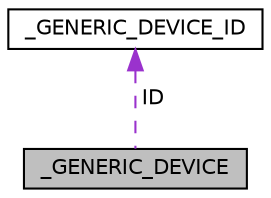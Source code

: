 digraph "_GENERIC_DEVICE"
{
  edge [fontname="Helvetica",fontsize="10",labelfontname="Helvetica",labelfontsize="10"];
  node [fontname="Helvetica",fontsize="10",shape=record];
  Node1 [label="_GENERIC_DEVICE",height=0.2,width=0.4,color="black", fillcolor="grey75", style="filled", fontcolor="black"];
  Node2 -> Node1 [dir="back",color="darkorchid3",fontsize="10",style="dashed",label=" ID" ,fontname="Helvetica"];
  Node2 [label="_GENERIC_DEVICE_ID",height=0.2,width=0.4,color="black", fillcolor="white", style="filled",URL="$struct___g_e_n_e_r_i_c___d_e_v_i_c_e___i_d.html"];
}
